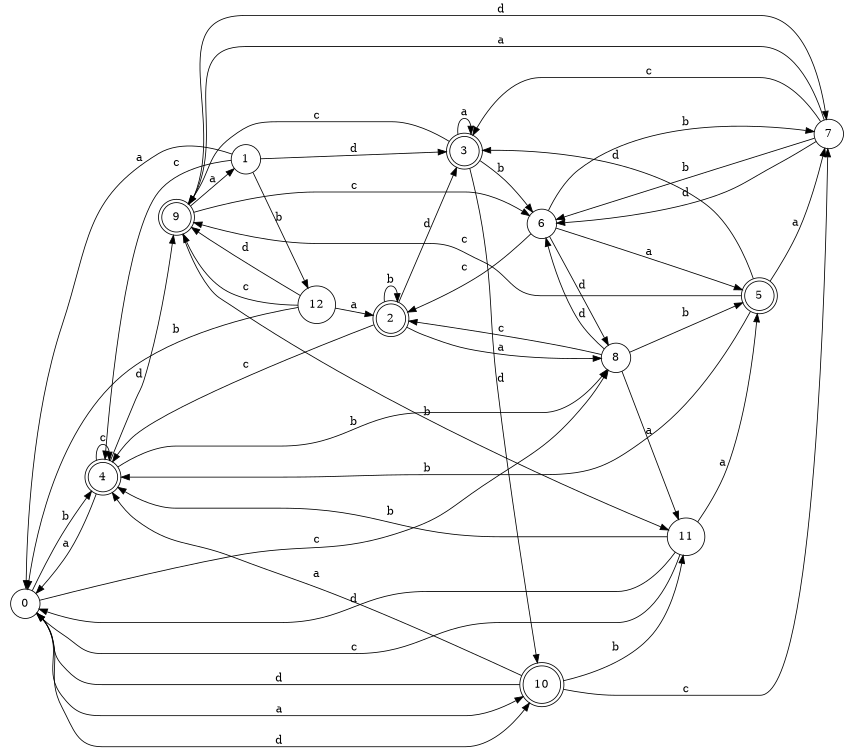 digraph n11_3 {
__start0 [label="" shape="none"];

rankdir=LR;
size="8,5";

s0 [style="filled", color="black", fillcolor="white" shape="circle", label="0"];
s1 [style="filled", color="black", fillcolor="white" shape="circle", label="1"];
s2 [style="rounded,filled", color="black", fillcolor="white" shape="doublecircle", label="2"];
s3 [style="rounded,filled", color="black", fillcolor="white" shape="doublecircle", label="3"];
s4 [style="rounded,filled", color="black", fillcolor="white" shape="doublecircle", label="4"];
s5 [style="rounded,filled", color="black", fillcolor="white" shape="doublecircle", label="5"];
s6 [style="filled", color="black", fillcolor="white" shape="circle", label="6"];
s7 [style="filled", color="black", fillcolor="white" shape="circle", label="7"];
s8 [style="filled", color="black", fillcolor="white" shape="circle", label="8"];
s9 [style="rounded,filled", color="black", fillcolor="white" shape="doublecircle", label="9"];
s10 [style="rounded,filled", color="black", fillcolor="white" shape="doublecircle", label="10"];
s11 [style="filled", color="black", fillcolor="white" shape="circle", label="11"];
s12 [style="filled", color="black", fillcolor="white" shape="circle", label="12"];
s0 -> s10 [label="a"];
s0 -> s4 [label="b"];
s0 -> s8 [label="c"];
s0 -> s10 [label="d"];
s1 -> s0 [label="a"];
s1 -> s12 [label="b"];
s1 -> s4 [label="c"];
s1 -> s3 [label="d"];
s2 -> s8 [label="a"];
s2 -> s2 [label="b"];
s2 -> s4 [label="c"];
s2 -> s3 [label="d"];
s3 -> s3 [label="a"];
s3 -> s6 [label="b"];
s3 -> s9 [label="c"];
s3 -> s10 [label="d"];
s4 -> s0 [label="a"];
s4 -> s8 [label="b"];
s4 -> s4 [label="c"];
s4 -> s9 [label="d"];
s5 -> s7 [label="a"];
s5 -> s4 [label="b"];
s5 -> s9 [label="c"];
s5 -> s3 [label="d"];
s6 -> s5 [label="a"];
s6 -> s7 [label="b"];
s6 -> s2 [label="c"];
s6 -> s8 [label="d"];
s7 -> s9 [label="a"];
s7 -> s6 [label="b"];
s7 -> s3 [label="c"];
s7 -> s6 [label="d"];
s8 -> s11 [label="a"];
s8 -> s5 [label="b"];
s8 -> s2 [label="c"];
s8 -> s6 [label="d"];
s9 -> s1 [label="a"];
s9 -> s11 [label="b"];
s9 -> s6 [label="c"];
s9 -> s7 [label="d"];
s10 -> s4 [label="a"];
s10 -> s11 [label="b"];
s10 -> s7 [label="c"];
s10 -> s0 [label="d"];
s11 -> s5 [label="a"];
s11 -> s4 [label="b"];
s11 -> s0 [label="c"];
s11 -> s0 [label="d"];
s12 -> s2 [label="a"];
s12 -> s0 [label="b"];
s12 -> s9 [label="c"];
s12 -> s9 [label="d"];

}